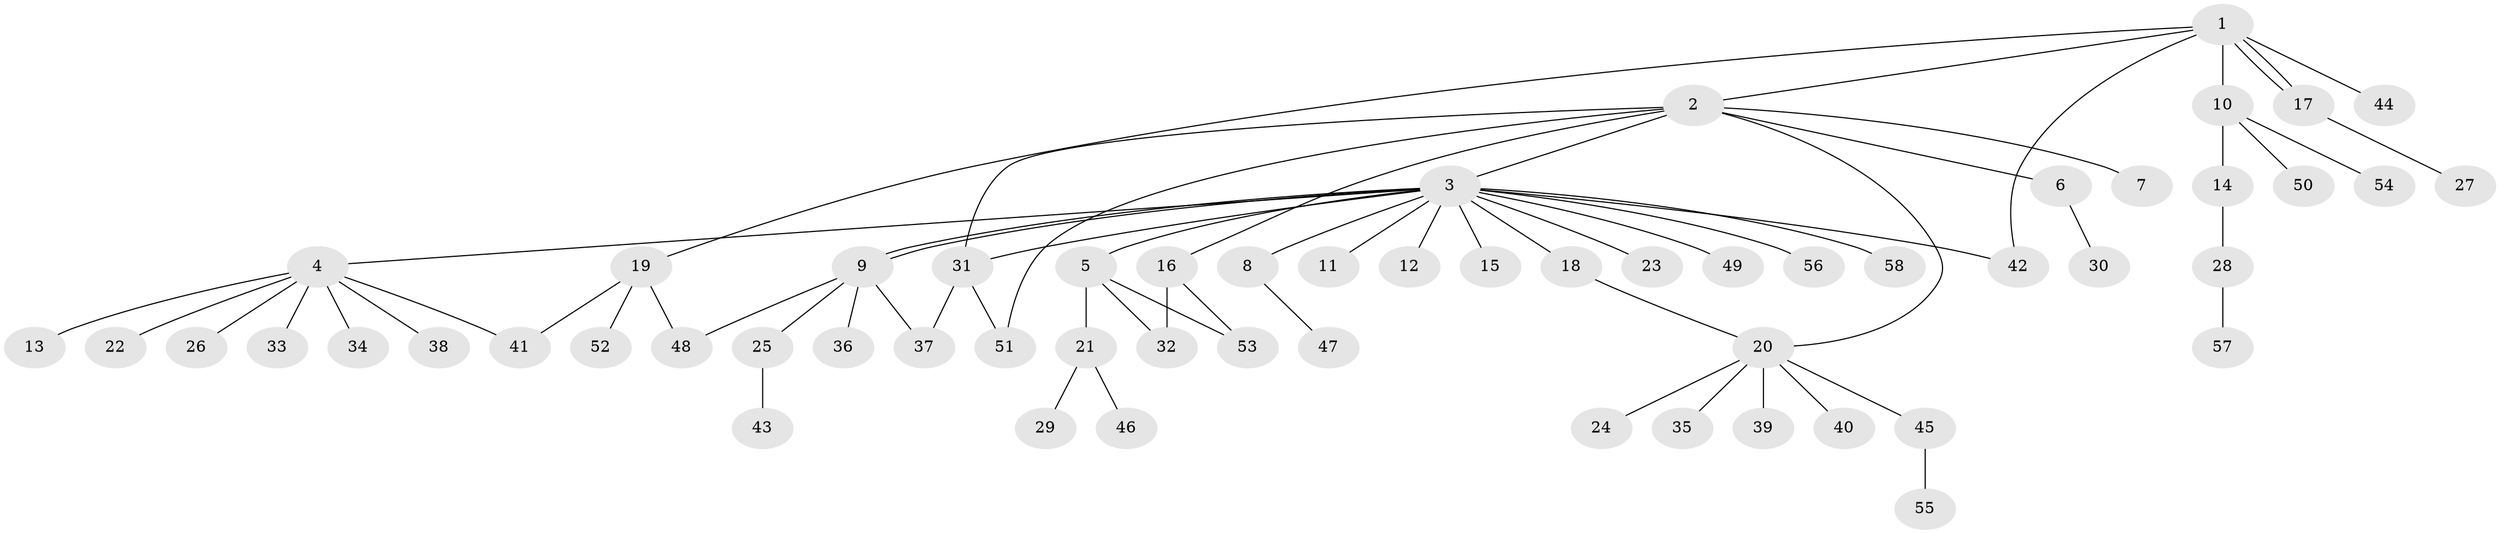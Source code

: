 // Generated by graph-tools (version 1.1) at 2025/01/03/09/25 03:01:48]
// undirected, 58 vertices, 68 edges
graph export_dot {
graph [start="1"]
  node [color=gray90,style=filled];
  1;
  2;
  3;
  4;
  5;
  6;
  7;
  8;
  9;
  10;
  11;
  12;
  13;
  14;
  15;
  16;
  17;
  18;
  19;
  20;
  21;
  22;
  23;
  24;
  25;
  26;
  27;
  28;
  29;
  30;
  31;
  32;
  33;
  34;
  35;
  36;
  37;
  38;
  39;
  40;
  41;
  42;
  43;
  44;
  45;
  46;
  47;
  48;
  49;
  50;
  51;
  52;
  53;
  54;
  55;
  56;
  57;
  58;
  1 -- 2;
  1 -- 10;
  1 -- 17;
  1 -- 17;
  1 -- 19;
  1 -- 42;
  1 -- 44;
  2 -- 3;
  2 -- 6;
  2 -- 7;
  2 -- 16;
  2 -- 20;
  2 -- 31;
  2 -- 51;
  3 -- 4;
  3 -- 5;
  3 -- 8;
  3 -- 9;
  3 -- 9;
  3 -- 11;
  3 -- 12;
  3 -- 15;
  3 -- 18;
  3 -- 23;
  3 -- 31;
  3 -- 42;
  3 -- 49;
  3 -- 56;
  3 -- 58;
  4 -- 13;
  4 -- 22;
  4 -- 26;
  4 -- 33;
  4 -- 34;
  4 -- 38;
  4 -- 41;
  5 -- 21;
  5 -- 32;
  5 -- 53;
  6 -- 30;
  8 -- 47;
  9 -- 25;
  9 -- 36;
  9 -- 37;
  9 -- 48;
  10 -- 14;
  10 -- 50;
  10 -- 54;
  14 -- 28;
  16 -- 32;
  16 -- 53;
  17 -- 27;
  18 -- 20;
  19 -- 41;
  19 -- 48;
  19 -- 52;
  20 -- 24;
  20 -- 35;
  20 -- 39;
  20 -- 40;
  20 -- 45;
  21 -- 29;
  21 -- 46;
  25 -- 43;
  28 -- 57;
  31 -- 37;
  31 -- 51;
  45 -- 55;
}
